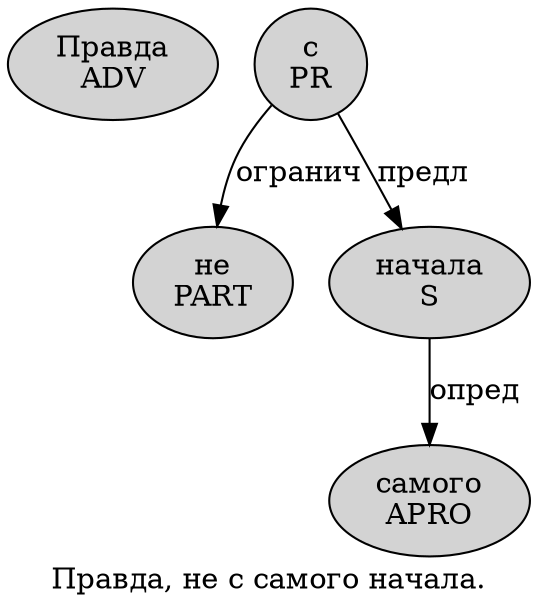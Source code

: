 digraph SENTENCE_1666 {
	graph [label="Правда, не с самого начала."]
	node [style=filled]
		0 [label="Правда
ADV" color="" fillcolor=lightgray penwidth=1 shape=ellipse]
		2 [label="не
PART" color="" fillcolor=lightgray penwidth=1 shape=ellipse]
		3 [label="с
PR" color="" fillcolor=lightgray penwidth=1 shape=ellipse]
		4 [label="самого
APRO" color="" fillcolor=lightgray penwidth=1 shape=ellipse]
		5 [label="начала
S" color="" fillcolor=lightgray penwidth=1 shape=ellipse]
			3 -> 2 [label="огранич"]
			3 -> 5 [label="предл"]
			5 -> 4 [label="опред"]
}